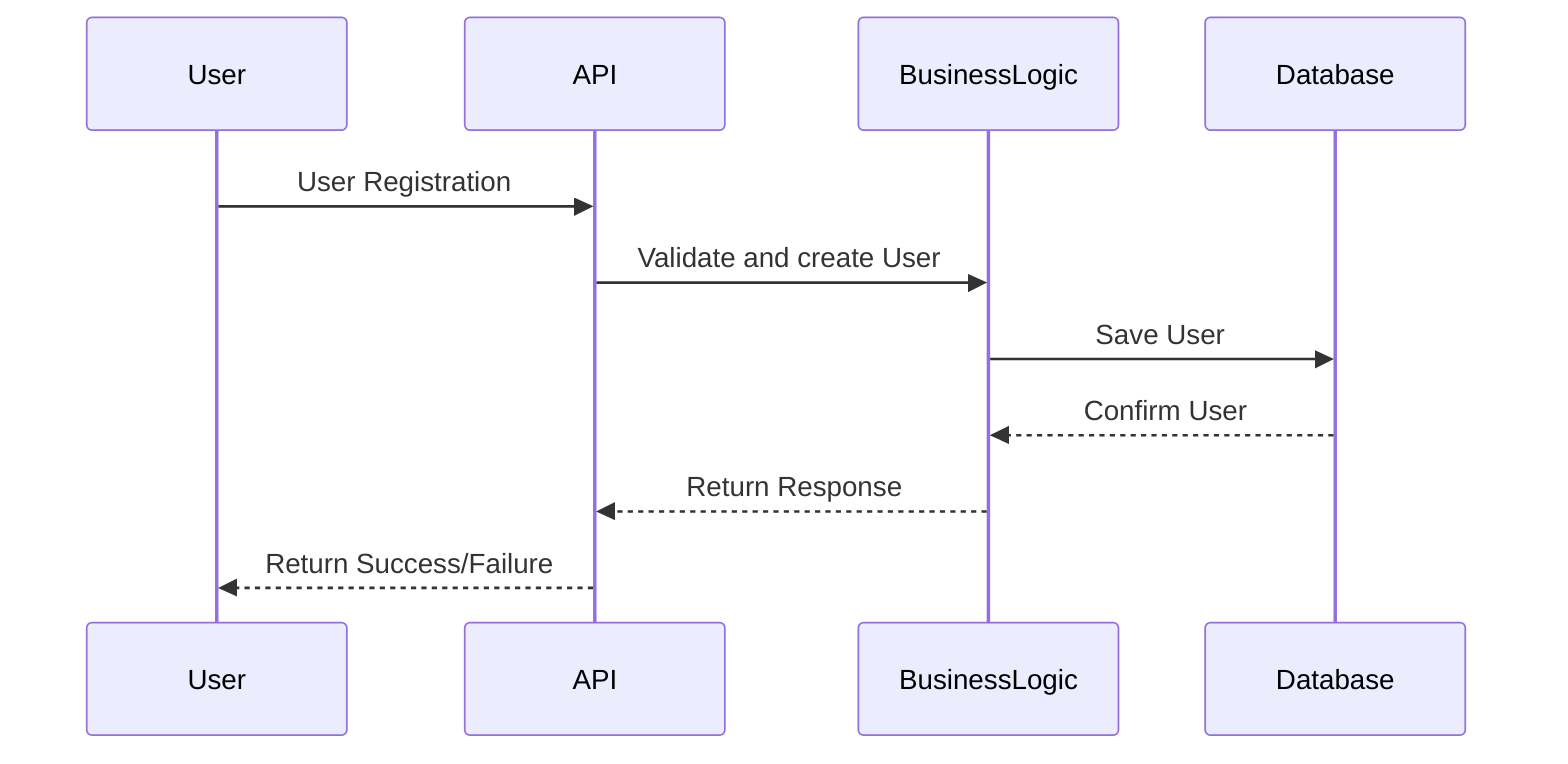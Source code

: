 sequenceDiagram
participant User
participant API
participant BusinessLogic
participant Database

User->>API: User Registration
API->>BusinessLogic: Validate and create User
BusinessLogic->>Database: Save User
Database-->>BusinessLogic: Confirm User
BusinessLogic-->>API: Return Response
API-->>User: Return Success/Failure